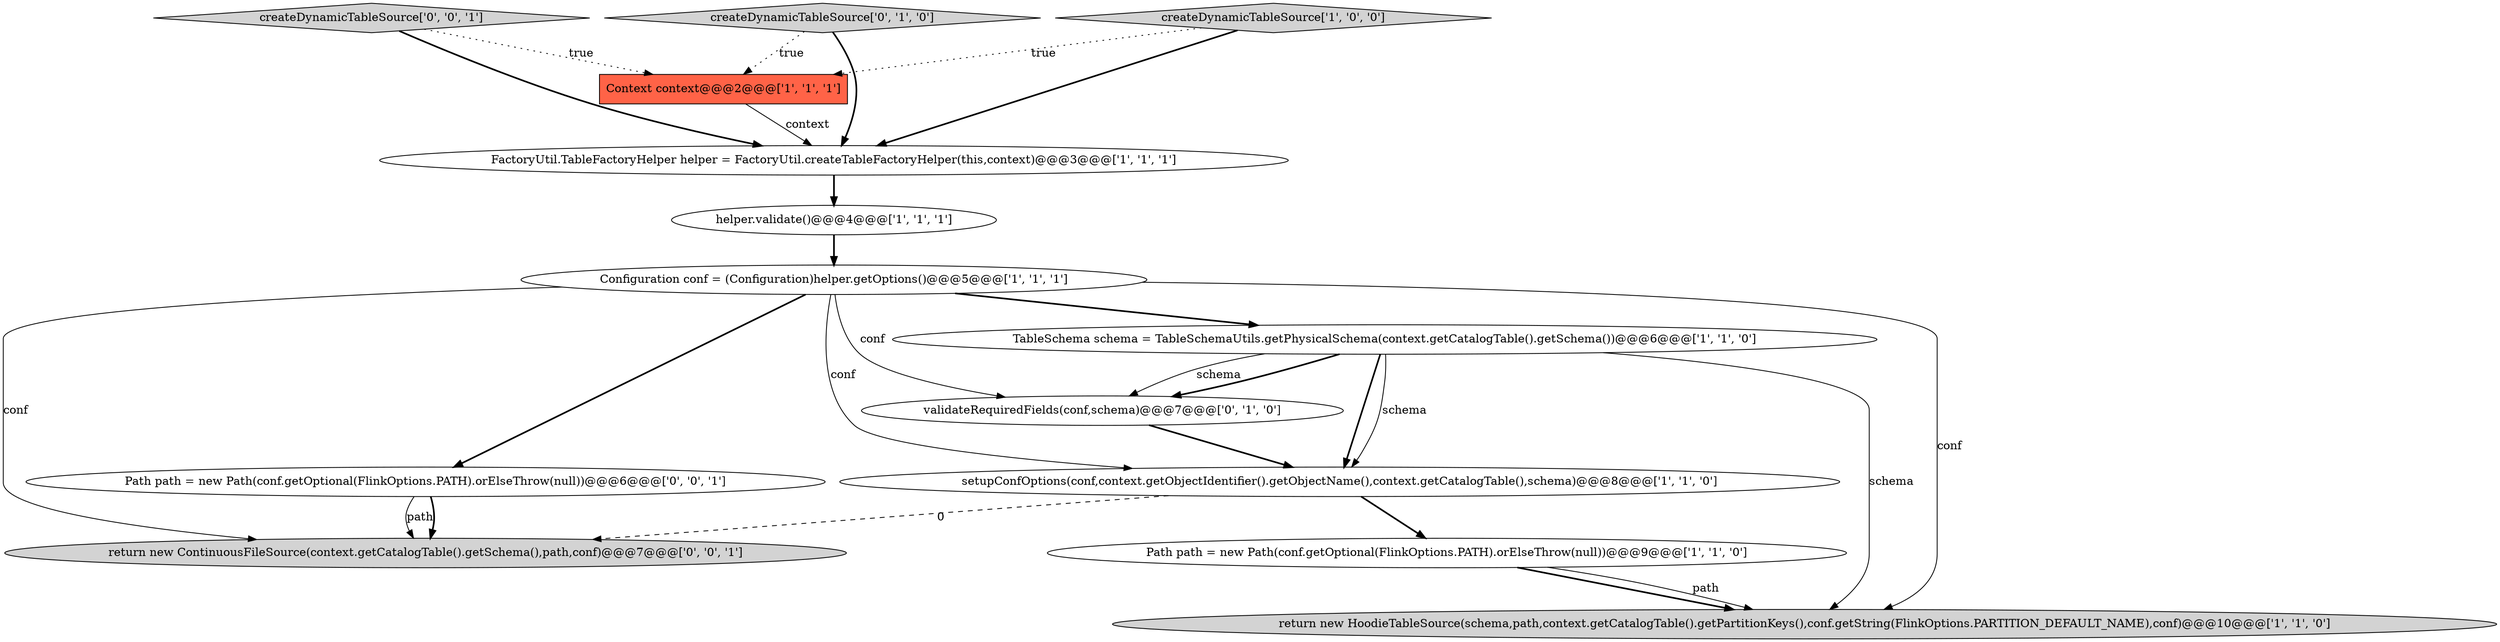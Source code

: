 digraph {
7 [style = filled, label = "Path path = new Path(conf.getOptional(FlinkOptions.PATH).orElseThrow(null))@@@9@@@['1', '1', '0']", fillcolor = white, shape = ellipse image = "AAA0AAABBB1BBB"];
11 [style = filled, label = "return new ContinuousFileSource(context.getCatalogTable().getSchema(),path,conf)@@@7@@@['0', '0', '1']", fillcolor = lightgray, shape = ellipse image = "AAA0AAABBB3BBB"];
12 [style = filled, label = "Path path = new Path(conf.getOptional(FlinkOptions.PATH).orElseThrow(null))@@@6@@@['0', '0', '1']", fillcolor = white, shape = ellipse image = "AAA0AAABBB3BBB"];
13 [style = filled, label = "createDynamicTableSource['0', '0', '1']", fillcolor = lightgray, shape = diamond image = "AAA0AAABBB3BBB"];
3 [style = filled, label = "helper.validate()@@@4@@@['1', '1', '1']", fillcolor = white, shape = ellipse image = "AAA0AAABBB1BBB"];
6 [style = filled, label = "setupConfOptions(conf,context.getObjectIdentifier().getObjectName(),context.getCatalogTable(),schema)@@@8@@@['1', '1', '0']", fillcolor = white, shape = ellipse image = "AAA0AAABBB1BBB"];
2 [style = filled, label = "createDynamicTableSource['1', '0', '0']", fillcolor = lightgray, shape = diamond image = "AAA0AAABBB1BBB"];
10 [style = filled, label = "createDynamicTableSource['0', '1', '0']", fillcolor = lightgray, shape = diamond image = "AAA0AAABBB2BBB"];
1 [style = filled, label = "FactoryUtil.TableFactoryHelper helper = FactoryUtil.createTableFactoryHelper(this,context)@@@3@@@['1', '1', '1']", fillcolor = white, shape = ellipse image = "AAA0AAABBB1BBB"];
0 [style = filled, label = "Configuration conf = (Configuration)helper.getOptions()@@@5@@@['1', '1', '1']", fillcolor = white, shape = ellipse image = "AAA0AAABBB1BBB"];
8 [style = filled, label = "return new HoodieTableSource(schema,path,context.getCatalogTable().getPartitionKeys(),conf.getString(FlinkOptions.PARTITION_DEFAULT_NAME),conf)@@@10@@@['1', '1', '0']", fillcolor = lightgray, shape = ellipse image = "AAA0AAABBB1BBB"];
4 [style = filled, label = "TableSchema schema = TableSchemaUtils.getPhysicalSchema(context.getCatalogTable().getSchema())@@@6@@@['1', '1', '0']", fillcolor = white, shape = ellipse image = "AAA0AAABBB1BBB"];
9 [style = filled, label = "validateRequiredFields(conf,schema)@@@7@@@['0', '1', '0']", fillcolor = white, shape = ellipse image = "AAA1AAABBB2BBB"];
5 [style = filled, label = "Context context@@@2@@@['1', '1', '1']", fillcolor = tomato, shape = box image = "AAA0AAABBB1BBB"];
4->8 [style = solid, label="schema"];
0->6 [style = solid, label="conf"];
4->6 [style = bold, label=""];
0->9 [style = solid, label="conf"];
7->8 [style = bold, label=""];
0->4 [style = bold, label=""];
5->1 [style = solid, label="context"];
4->9 [style = solid, label="schema"];
2->5 [style = dotted, label="true"];
0->8 [style = solid, label="conf"];
0->11 [style = solid, label="conf"];
4->6 [style = solid, label="schema"];
9->6 [style = bold, label=""];
10->1 [style = bold, label=""];
1->3 [style = bold, label=""];
0->12 [style = bold, label=""];
12->11 [style = solid, label="path"];
3->0 [style = bold, label=""];
4->9 [style = bold, label=""];
2->1 [style = bold, label=""];
13->1 [style = bold, label=""];
12->11 [style = bold, label=""];
13->5 [style = dotted, label="true"];
6->11 [style = dashed, label="0"];
6->7 [style = bold, label=""];
10->5 [style = dotted, label="true"];
7->8 [style = solid, label="path"];
}
